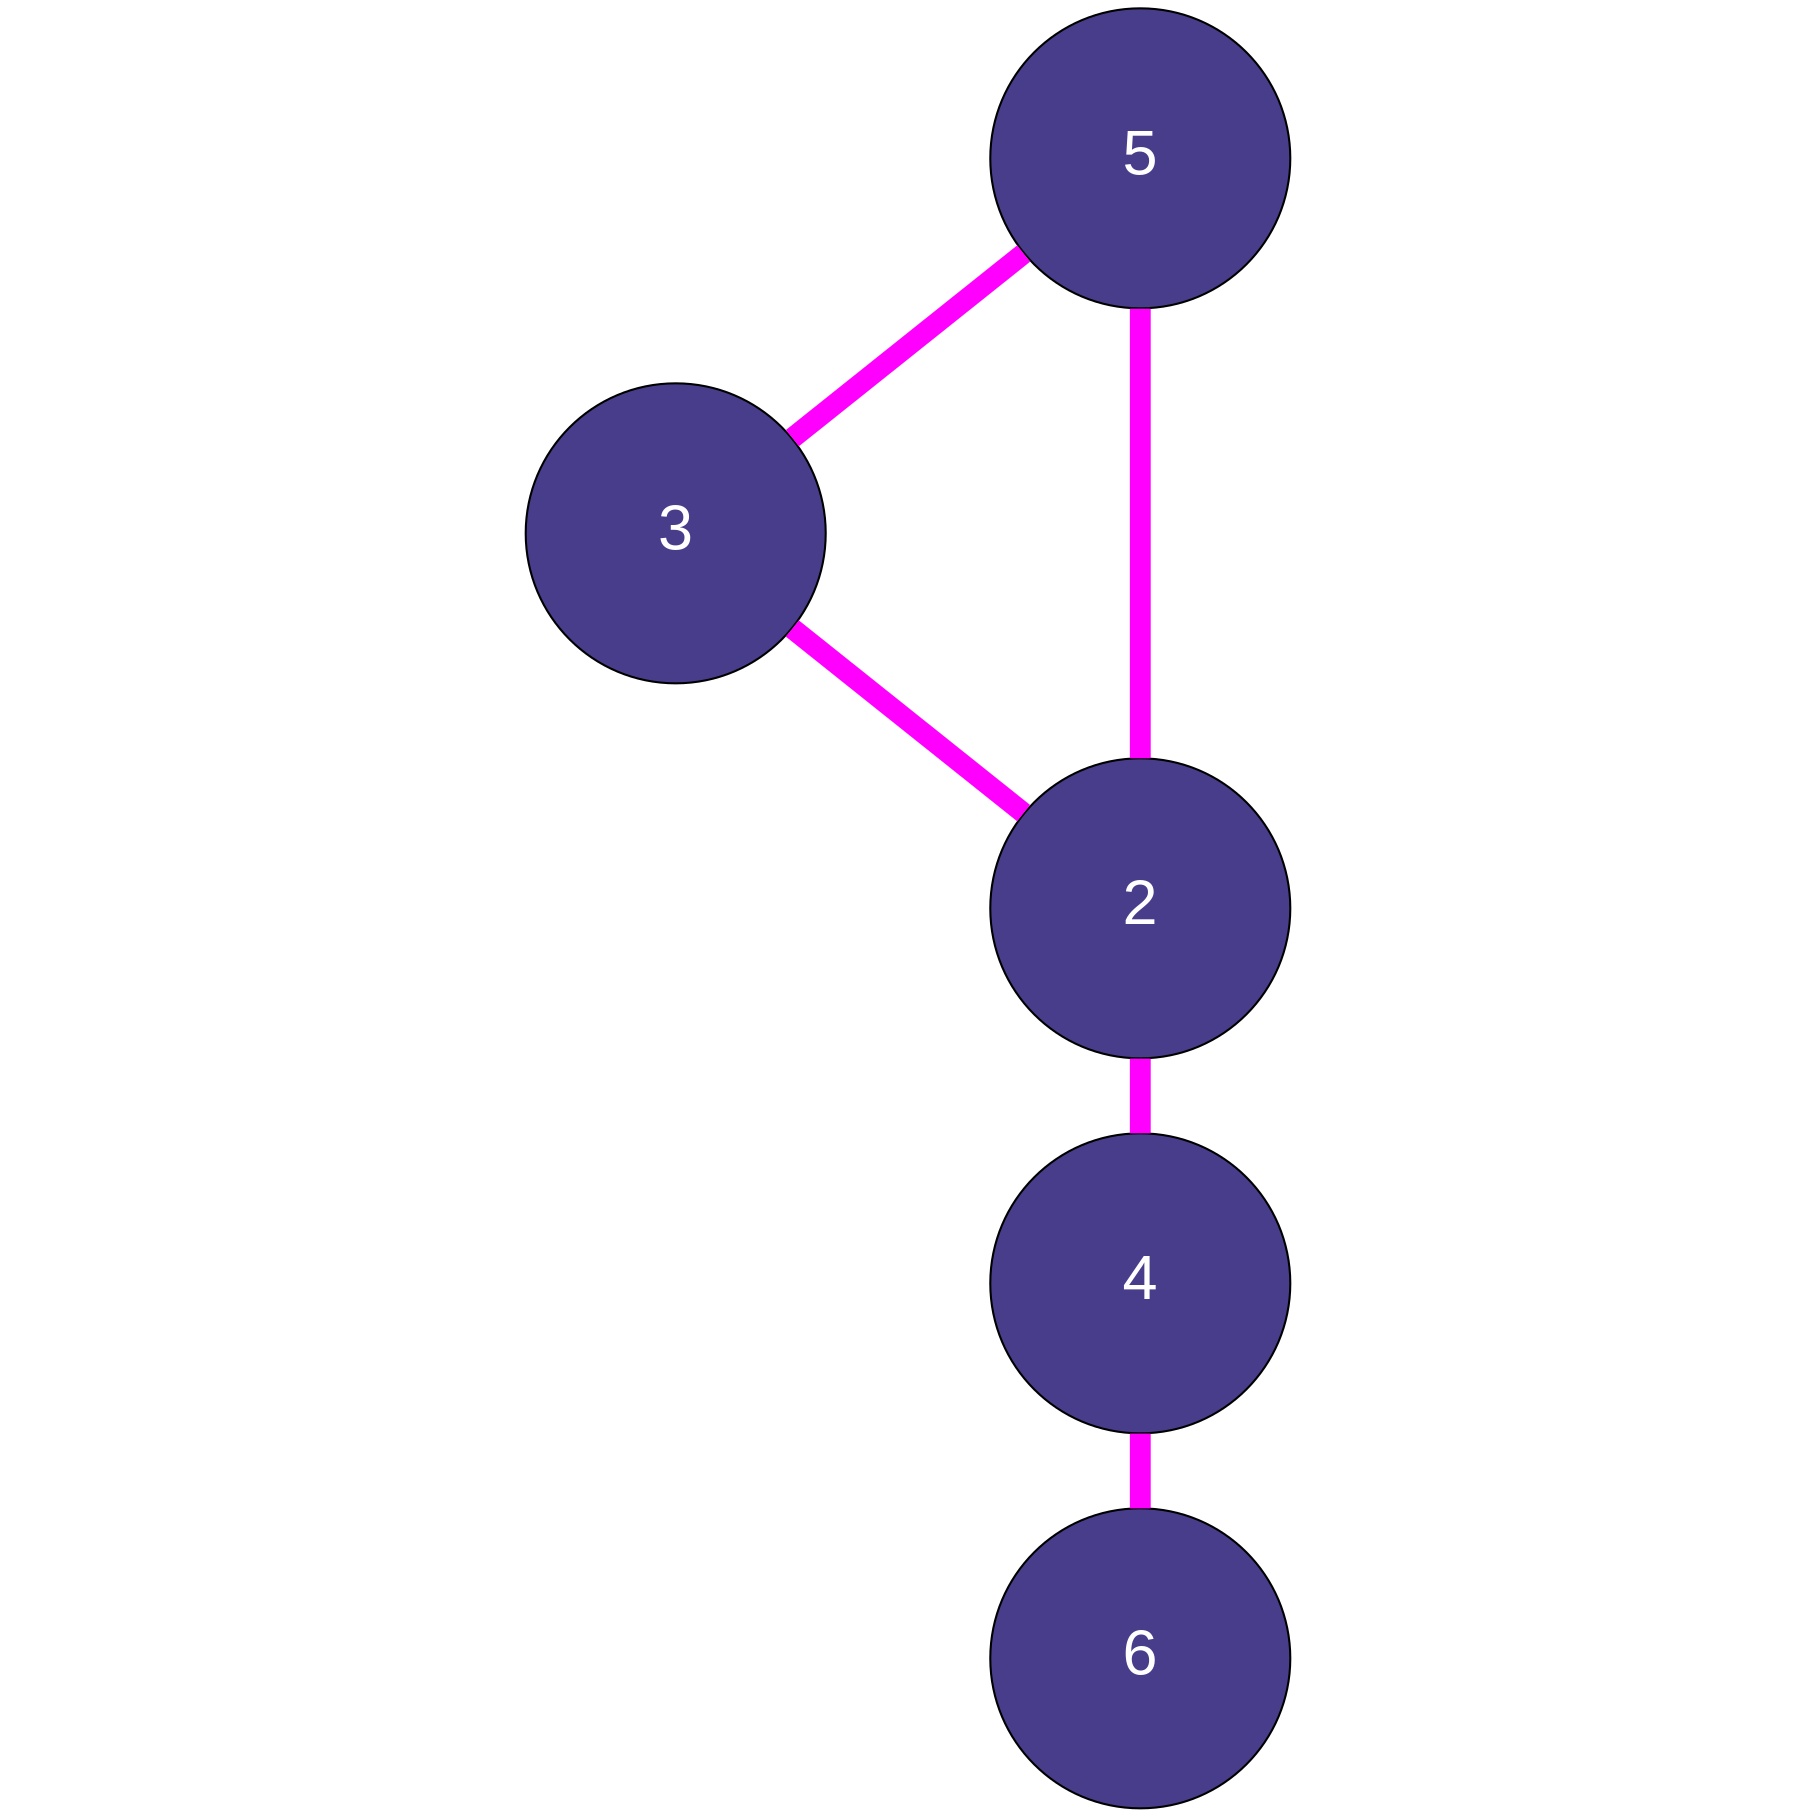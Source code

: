 digraph G {
    ratio = 1.0;
    node [style=filled]
    node [fillcolor=darkslateblue]
    node [fixedsize=true]
    node [shape=oval]
    node [width=2]
    node [height=2]
    node [fontname=Arial]
    node [fontsize=30]
    node [fontcolor=white]
    edge [dir=none]
    edge [penwidth=10]
    Node0 [label="5"]
    Node1 [label="3"]
    Node2 [label="2"]
    Node3 [label="4"]
    Node4 [label="6"]
    Node0 -> Node1 [color="magenta"]
    Node0 -> Node2 [color="magenta"]
    Node1 -> Node2 [color="magenta"]
    Node2 -> Node3 [color="magenta"]
    Node3 -> Node4 [color="magenta"]
}
